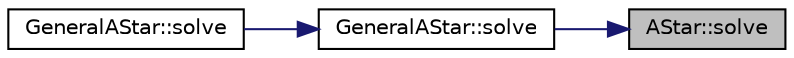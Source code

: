 digraph "AStar::solve"
{
 // INTERACTIVE_SVG=YES
 // LATEX_PDF_SIZE
  edge [fontname="Helvetica",fontsize="10",labelfontname="Helvetica",labelfontsize="10"];
  node [fontname="Helvetica",fontsize="10",shape=record];
  rankdir="RL";
  Node1 [label="AStar::solve",height=0.2,width=0.4,color="black", fillcolor="grey75", style="filled", fontcolor="black",tooltip="Solve problem and return Solution."];
  Node1 -> Node2 [dir="back",color="midnightblue",fontsize="10",style="solid",fontname="Helvetica"];
  Node2 [label="GeneralAStar::solve",height=0.2,width=0.4,color="black", fillcolor="white", style="filled",URL="$classGeneralAStar.html#a51f6f9e1d855becaada1943dc5d9be76",tooltip=" "];
  Node2 -> Node3 [dir="back",color="midnightblue",fontsize="10",style="solid",fontname="Helvetica"];
  Node3 [label="GeneralAStar::solve",height=0.2,width=0.4,color="black", fillcolor="white", style="filled",URL="$classGeneralAStar.html#aae659c79e694be1be67a2893762f8410",tooltip=" "];
}
